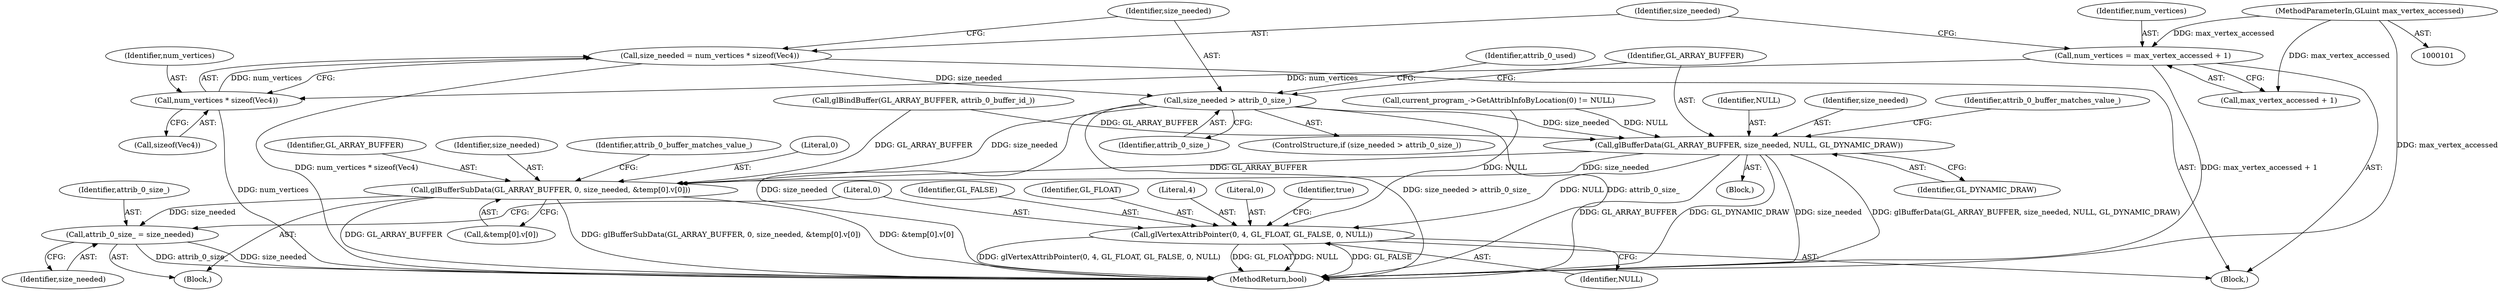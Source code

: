 digraph "1_Chrome_c13e1da62b5f5f0e6fe8c1f769a5a28415415244_1@API" {
"1000140" [label="(Call,size_needed = num_vertices * sizeof(Vec4))"];
"1000142" [label="(Call,num_vertices * sizeof(Vec4))"];
"1000134" [label="(Call,num_vertices = max_vertex_accessed + 1)"];
"1000102" [label="(MethodParameterIn,GLuint max_vertex_accessed)"];
"1000147" [label="(Call,size_needed > attrib_0_size_)"];
"1000151" [label="(Call,glBufferData(GL_ARRAY_BUFFER, size_needed, NULL, GL_DYNAMIC_DRAW))"];
"1000214" [label="(Call,glBufferSubData(GL_ARRAY_BUFFER, 0, size_needed, &temp[0].v[0]))"];
"1000232" [label="(Call,attrib_0_size_ = size_needed)"];
"1000235" [label="(Call,glVertexAttribPointer(0, 4, GL_FLOAT, GL_FALSE, 0, NULL))"];
"1000140" [label="(Call,size_needed = num_vertices * sizeof(Vec4))"];
"1000218" [label="(Call,&temp[0].v[0])"];
"1000154" [label="(Identifier,NULL)"];
"1000148" [label="(Identifier,size_needed)"];
"1000236" [label="(Literal,0)"];
"1000233" [label="(Identifier,attrib_0_size_)"];
"1000155" [label="(Identifier,GL_DYNAMIC_DRAW)"];
"1000238" [label="(Identifier,GL_FLOAT)"];
"1000102" [label="(MethodParameterIn,GLuint max_vertex_accessed)"];
"1000136" [label="(Call,max_vertex_accessed + 1)"];
"1000237" [label="(Literal,4)"];
"1000147" [label="(Call,size_needed > attrib_0_size_)"];
"1000216" [label="(Literal,0)"];
"1000142" [label="(Call,num_vertices * sizeof(Vec4))"];
"1000103" [label="(Block,)"];
"1000215" [label="(Identifier,GL_ARRAY_BUFFER)"];
"1000130" [label="(Call,glBindBuffer(GL_ARRAY_BUFFER, attrib_0_buffer_id_))"];
"1000240" [label="(Literal,0)"];
"1000243" [label="(Identifier,true)"];
"1000217" [label="(Identifier,size_needed)"];
"1000144" [label="(Call,sizeof(Vec4))"];
"1000151" [label="(Call,glBufferData(GL_ARRAY_BUFFER, size_needed, NULL, GL_DYNAMIC_DRAW))"];
"1000212" [label="(Block,)"];
"1000152" [label="(Identifier,GL_ARRAY_BUFFER)"];
"1000146" [label="(ControlStructure,if (size_needed > attrib_0_size_))"];
"1000153" [label="(Identifier,size_needed)"];
"1000135" [label="(Identifier,num_vertices)"];
"1000118" [label="(Call,current_program_->GetAttribInfoByLocation(0) != NULL)"];
"1000149" [label="(Identifier,attrib_0_size_)"];
"1000235" [label="(Call,glVertexAttribPointer(0, 4, GL_FLOAT, GL_FALSE, 0, NULL))"];
"1000241" [label="(Identifier,NULL)"];
"1000234" [label="(Identifier,size_needed)"];
"1000150" [label="(Block,)"];
"1000214" [label="(Call,glBufferSubData(GL_ARRAY_BUFFER, 0, size_needed, &temp[0].v[0]))"];
"1000157" [label="(Identifier,attrib_0_buffer_matches_value_)"];
"1000239" [label="(Identifier,GL_FALSE)"];
"1000141" [label="(Identifier,size_needed)"];
"1000227" [label="(Identifier,attrib_0_buffer_matches_value_)"];
"1000134" [label="(Call,num_vertices = max_vertex_accessed + 1)"];
"1000232" [label="(Call,attrib_0_size_ = size_needed)"];
"1000161" [label="(Identifier,attrib_0_used)"];
"1000244" [label="(MethodReturn,bool)"];
"1000143" [label="(Identifier,num_vertices)"];
"1000140" -> "1000103"  [label="AST: "];
"1000140" -> "1000142"  [label="CFG: "];
"1000141" -> "1000140"  [label="AST: "];
"1000142" -> "1000140"  [label="AST: "];
"1000148" -> "1000140"  [label="CFG: "];
"1000140" -> "1000244"  [label="DDG: num_vertices * sizeof(Vec4)"];
"1000142" -> "1000140"  [label="DDG: num_vertices"];
"1000140" -> "1000147"  [label="DDG: size_needed"];
"1000142" -> "1000144"  [label="CFG: "];
"1000143" -> "1000142"  [label="AST: "];
"1000144" -> "1000142"  [label="AST: "];
"1000142" -> "1000244"  [label="DDG: num_vertices"];
"1000134" -> "1000142"  [label="DDG: num_vertices"];
"1000134" -> "1000103"  [label="AST: "];
"1000134" -> "1000136"  [label="CFG: "];
"1000135" -> "1000134"  [label="AST: "];
"1000136" -> "1000134"  [label="AST: "];
"1000141" -> "1000134"  [label="CFG: "];
"1000134" -> "1000244"  [label="DDG: max_vertex_accessed + 1"];
"1000102" -> "1000134"  [label="DDG: max_vertex_accessed"];
"1000102" -> "1000101"  [label="AST: "];
"1000102" -> "1000244"  [label="DDG: max_vertex_accessed"];
"1000102" -> "1000136"  [label="DDG: max_vertex_accessed"];
"1000147" -> "1000146"  [label="AST: "];
"1000147" -> "1000149"  [label="CFG: "];
"1000148" -> "1000147"  [label="AST: "];
"1000149" -> "1000147"  [label="AST: "];
"1000152" -> "1000147"  [label="CFG: "];
"1000161" -> "1000147"  [label="CFG: "];
"1000147" -> "1000244"  [label="DDG: attrib_0_size_"];
"1000147" -> "1000244"  [label="DDG: size_needed"];
"1000147" -> "1000244"  [label="DDG: size_needed > attrib_0_size_"];
"1000147" -> "1000151"  [label="DDG: size_needed"];
"1000147" -> "1000214"  [label="DDG: size_needed"];
"1000151" -> "1000150"  [label="AST: "];
"1000151" -> "1000155"  [label="CFG: "];
"1000152" -> "1000151"  [label="AST: "];
"1000153" -> "1000151"  [label="AST: "];
"1000154" -> "1000151"  [label="AST: "];
"1000155" -> "1000151"  [label="AST: "];
"1000157" -> "1000151"  [label="CFG: "];
"1000151" -> "1000244"  [label="DDG: glBufferData(GL_ARRAY_BUFFER, size_needed, NULL, GL_DYNAMIC_DRAW)"];
"1000151" -> "1000244"  [label="DDG: GL_ARRAY_BUFFER"];
"1000151" -> "1000244"  [label="DDG: GL_DYNAMIC_DRAW"];
"1000151" -> "1000244"  [label="DDG: size_needed"];
"1000130" -> "1000151"  [label="DDG: GL_ARRAY_BUFFER"];
"1000118" -> "1000151"  [label="DDG: NULL"];
"1000151" -> "1000214"  [label="DDG: GL_ARRAY_BUFFER"];
"1000151" -> "1000214"  [label="DDG: size_needed"];
"1000151" -> "1000235"  [label="DDG: NULL"];
"1000214" -> "1000212"  [label="AST: "];
"1000214" -> "1000218"  [label="CFG: "];
"1000215" -> "1000214"  [label="AST: "];
"1000216" -> "1000214"  [label="AST: "];
"1000217" -> "1000214"  [label="AST: "];
"1000218" -> "1000214"  [label="AST: "];
"1000227" -> "1000214"  [label="CFG: "];
"1000214" -> "1000244"  [label="DDG: glBufferSubData(GL_ARRAY_BUFFER, 0, size_needed, &temp[0].v[0])"];
"1000214" -> "1000244"  [label="DDG: &temp[0].v[0]"];
"1000214" -> "1000244"  [label="DDG: GL_ARRAY_BUFFER"];
"1000130" -> "1000214"  [label="DDG: GL_ARRAY_BUFFER"];
"1000214" -> "1000232"  [label="DDG: size_needed"];
"1000232" -> "1000212"  [label="AST: "];
"1000232" -> "1000234"  [label="CFG: "];
"1000233" -> "1000232"  [label="AST: "];
"1000234" -> "1000232"  [label="AST: "];
"1000236" -> "1000232"  [label="CFG: "];
"1000232" -> "1000244"  [label="DDG: attrib_0_size_"];
"1000232" -> "1000244"  [label="DDG: size_needed"];
"1000235" -> "1000103"  [label="AST: "];
"1000235" -> "1000241"  [label="CFG: "];
"1000236" -> "1000235"  [label="AST: "];
"1000237" -> "1000235"  [label="AST: "];
"1000238" -> "1000235"  [label="AST: "];
"1000239" -> "1000235"  [label="AST: "];
"1000240" -> "1000235"  [label="AST: "];
"1000241" -> "1000235"  [label="AST: "];
"1000243" -> "1000235"  [label="CFG: "];
"1000235" -> "1000244"  [label="DDG: GL_FALSE"];
"1000235" -> "1000244"  [label="DDG: glVertexAttribPointer(0, 4, GL_FLOAT, GL_FALSE, 0, NULL)"];
"1000235" -> "1000244"  [label="DDG: GL_FLOAT"];
"1000235" -> "1000244"  [label="DDG: NULL"];
"1000118" -> "1000235"  [label="DDG: NULL"];
}
